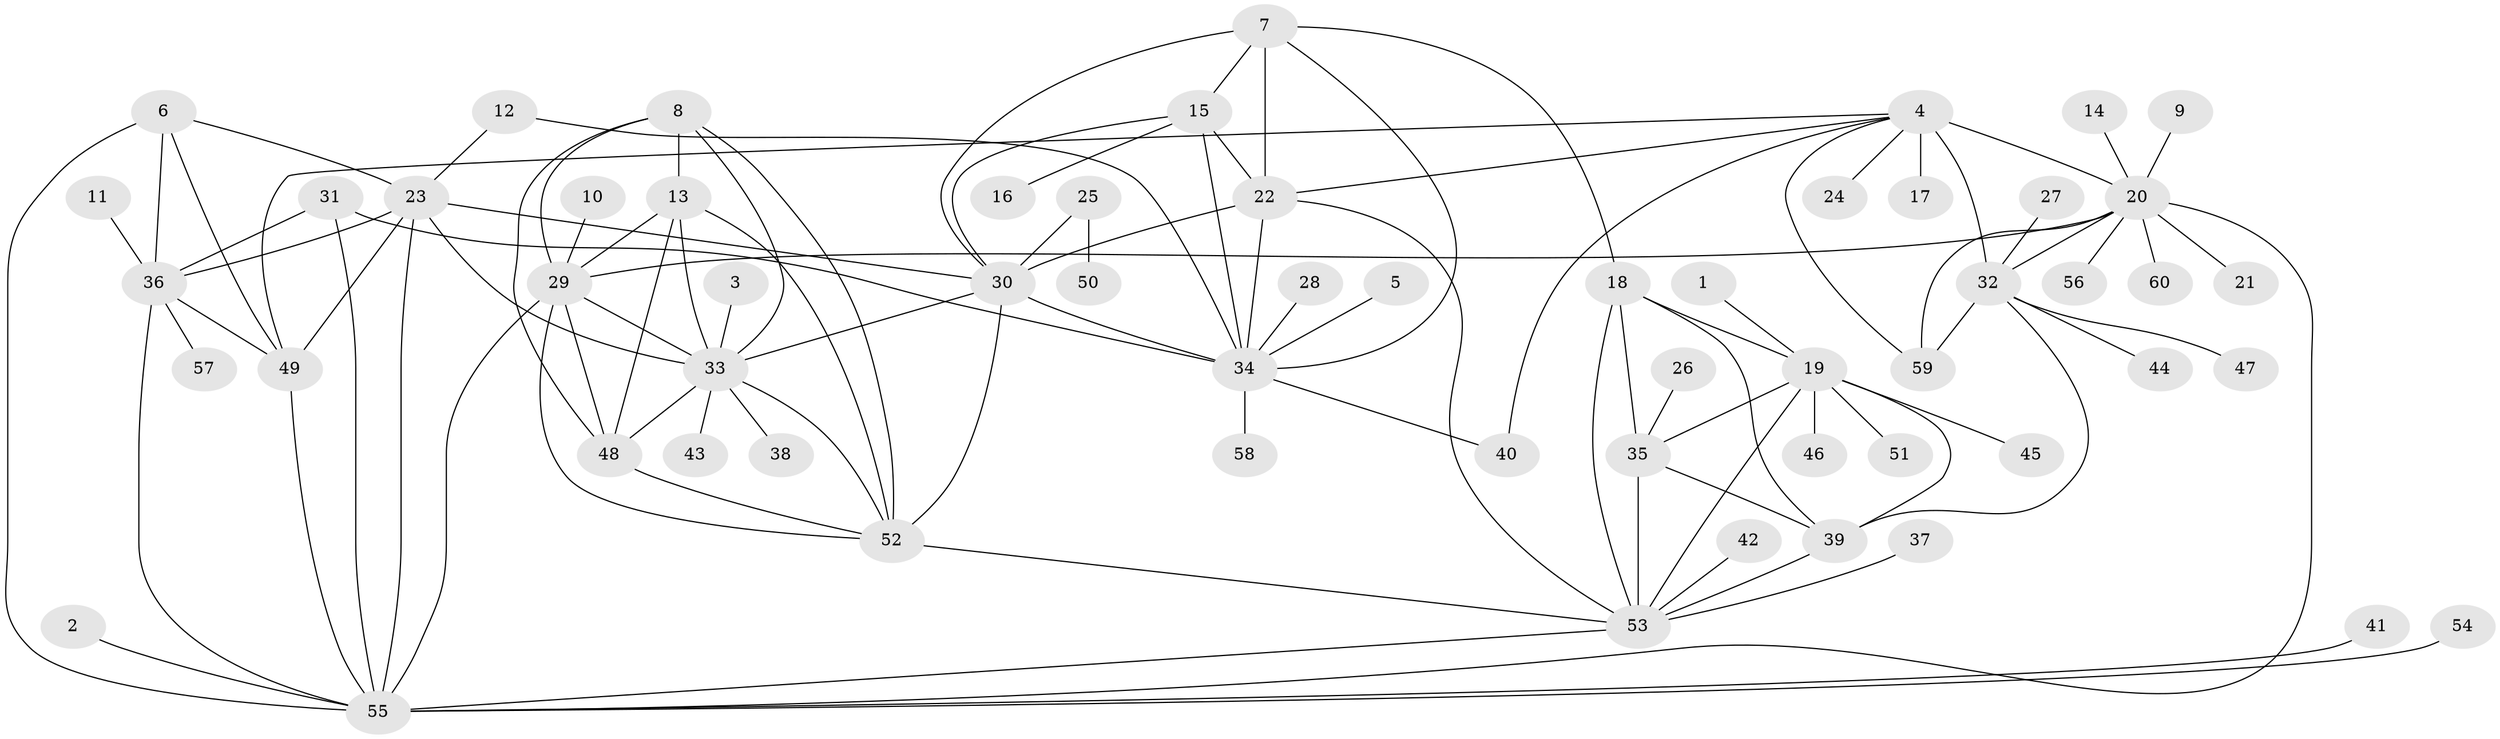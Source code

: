 // original degree distribution, {7: 0.075, 9: 0.016666666666666666, 8: 0.025, 11: 0.016666666666666666, 6: 0.058333333333333334, 10: 0.025, 13: 0.016666666666666666, 12: 0.016666666666666666, 1: 0.5583333333333333, 2: 0.16666666666666666, 3: 0.016666666666666666, 4: 0.008333333333333333}
// Generated by graph-tools (version 1.1) at 2025/26/03/09/25 03:26:35]
// undirected, 60 vertices, 104 edges
graph export_dot {
graph [start="1"]
  node [color=gray90,style=filled];
  1;
  2;
  3;
  4;
  5;
  6;
  7;
  8;
  9;
  10;
  11;
  12;
  13;
  14;
  15;
  16;
  17;
  18;
  19;
  20;
  21;
  22;
  23;
  24;
  25;
  26;
  27;
  28;
  29;
  30;
  31;
  32;
  33;
  34;
  35;
  36;
  37;
  38;
  39;
  40;
  41;
  42;
  43;
  44;
  45;
  46;
  47;
  48;
  49;
  50;
  51;
  52;
  53;
  54;
  55;
  56;
  57;
  58;
  59;
  60;
  1 -- 19 [weight=1.0];
  2 -- 55 [weight=1.0];
  3 -- 33 [weight=1.0];
  4 -- 17 [weight=1.0];
  4 -- 20 [weight=4.0];
  4 -- 22 [weight=1.0];
  4 -- 24 [weight=1.0];
  4 -- 32 [weight=2.0];
  4 -- 40 [weight=1.0];
  4 -- 49 [weight=1.0];
  4 -- 59 [weight=2.0];
  5 -- 34 [weight=1.0];
  6 -- 23 [weight=1.0];
  6 -- 36 [weight=2.0];
  6 -- 49 [weight=1.0];
  6 -- 55 [weight=1.0];
  7 -- 15 [weight=1.0];
  7 -- 18 [weight=1.0];
  7 -- 22 [weight=2.0];
  7 -- 30 [weight=1.0];
  7 -- 34 [weight=1.0];
  8 -- 13 [weight=1.0];
  8 -- 29 [weight=1.0];
  8 -- 33 [weight=1.0];
  8 -- 48 [weight=1.0];
  8 -- 52 [weight=1.0];
  9 -- 20 [weight=1.0];
  10 -- 29 [weight=1.0];
  11 -- 36 [weight=1.0];
  12 -- 23 [weight=1.0];
  12 -- 34 [weight=1.0];
  13 -- 29 [weight=1.0];
  13 -- 33 [weight=1.0];
  13 -- 48 [weight=1.0];
  13 -- 52 [weight=1.0];
  14 -- 20 [weight=1.0];
  15 -- 16 [weight=1.0];
  15 -- 22 [weight=2.0];
  15 -- 30 [weight=1.0];
  15 -- 34 [weight=1.0];
  18 -- 19 [weight=1.0];
  18 -- 35 [weight=2.0];
  18 -- 39 [weight=1.0];
  18 -- 53 [weight=1.0];
  19 -- 35 [weight=2.0];
  19 -- 39 [weight=1.0];
  19 -- 45 [weight=1.0];
  19 -- 46 [weight=1.0];
  19 -- 51 [weight=1.0];
  19 -- 53 [weight=1.0];
  20 -- 21 [weight=1.0];
  20 -- 29 [weight=1.0];
  20 -- 32 [weight=2.0];
  20 -- 55 [weight=1.0];
  20 -- 56 [weight=1.0];
  20 -- 59 [weight=2.0];
  20 -- 60 [weight=1.0];
  22 -- 30 [weight=2.0];
  22 -- 34 [weight=2.0];
  22 -- 53 [weight=1.0];
  23 -- 30 [weight=1.0];
  23 -- 33 [weight=1.0];
  23 -- 36 [weight=2.0];
  23 -- 49 [weight=1.0];
  23 -- 55 [weight=1.0];
  25 -- 30 [weight=1.0];
  25 -- 50 [weight=1.0];
  26 -- 35 [weight=1.0];
  27 -- 32 [weight=1.0];
  28 -- 34 [weight=1.0];
  29 -- 33 [weight=1.0];
  29 -- 48 [weight=1.0];
  29 -- 52 [weight=1.0];
  29 -- 55 [weight=1.0];
  30 -- 33 [weight=1.0];
  30 -- 34 [weight=1.0];
  30 -- 52 [weight=1.0];
  31 -- 34 [weight=1.0];
  31 -- 36 [weight=1.0];
  31 -- 55 [weight=1.0];
  32 -- 39 [weight=1.0];
  32 -- 44 [weight=1.0];
  32 -- 47 [weight=1.0];
  32 -- 59 [weight=1.0];
  33 -- 38 [weight=1.0];
  33 -- 43 [weight=1.0];
  33 -- 48 [weight=1.0];
  33 -- 52 [weight=1.0];
  34 -- 40 [weight=1.0];
  34 -- 58 [weight=1.0];
  35 -- 39 [weight=2.0];
  35 -- 53 [weight=2.0];
  36 -- 49 [weight=2.0];
  36 -- 55 [weight=2.0];
  36 -- 57 [weight=1.0];
  37 -- 53 [weight=1.0];
  39 -- 53 [weight=1.0];
  41 -- 55 [weight=1.0];
  42 -- 53 [weight=1.0];
  48 -- 52 [weight=1.0];
  49 -- 55 [weight=1.0];
  52 -- 53 [weight=1.0];
  53 -- 55 [weight=1.0];
  54 -- 55 [weight=1.0];
}
